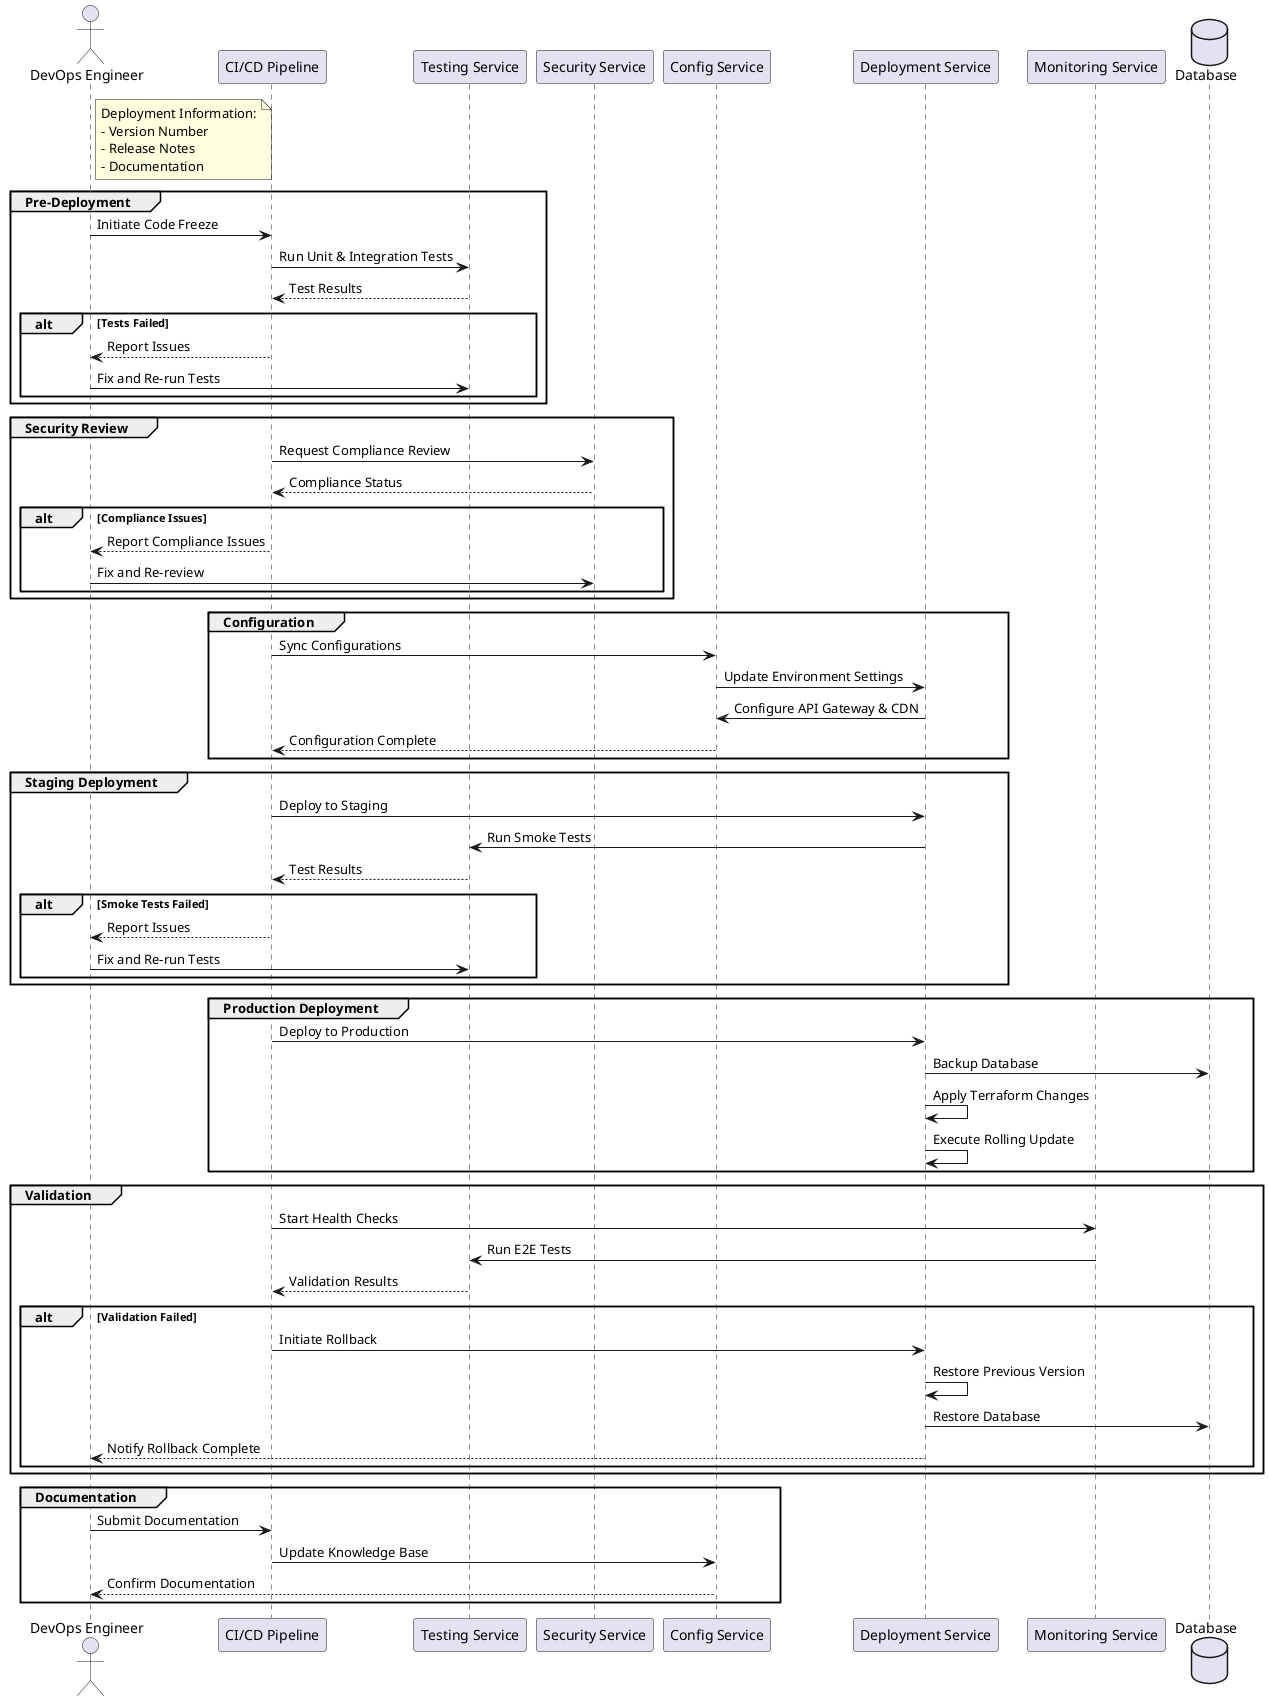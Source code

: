 @startuml
actor "DevOps Engineer" as DevOps
participant "CI/CD Pipeline" as Pipeline
participant "Testing Service" as Testing
participant "Security Service" as Security
participant "Config Service" as Config
participant "Deployment Service" as Deploy
participant "Monitoring Service" as Monitor
database "Database" as DB

note right of DevOps
    Deployment Information:
    - Version Number
    - Release Notes
    - Documentation
end note

group Pre-Deployment
    DevOps -> Pipeline: Initiate Code Freeze
    Pipeline -> Testing: Run Unit & Integration Tests
    Testing --> Pipeline: Test Results
    alt Tests Failed
        Pipeline --> DevOps: Report Issues
        DevOps -> Testing: Fix and Re-run Tests
    end
end

group Security Review
    Pipeline -> Security: Request Compliance Review
    Security --> Pipeline: Compliance Status
    alt Compliance Issues
        Pipeline --> DevOps: Report Compliance Issues
        DevOps -> Security: Fix and Re-review
    end
end

group Configuration
    Pipeline -> Config: Sync Configurations
    Config -> Deploy: Update Environment Settings
    Deploy -> Config: Configure API Gateway & CDN
    Config --> Pipeline: Configuration Complete
end

group Staging Deployment
    Pipeline -> Deploy: Deploy to Staging
    Deploy -> Testing: Run Smoke Tests
    Testing --> Pipeline: Test Results
    alt Smoke Tests Failed
        Pipeline --> DevOps: Report Issues
        DevOps -> Testing: Fix and Re-run Tests
    end
end

group Production Deployment
    Pipeline -> Deploy: Deploy to Production
    Deploy -> DB: Backup Database
    Deploy -> Deploy: Apply Terraform Changes
    Deploy -> Deploy: Execute Rolling Update
end

group Validation
    Pipeline -> Monitor: Start Health Checks
    Monitor -> Testing: Run E2E Tests
    Testing --> Pipeline: Validation Results
    alt Validation Failed
        Pipeline -> Deploy: Initiate Rollback
        Deploy -> Deploy: Restore Previous Version
        Deploy -> DB: Restore Database
        Deploy --> DevOps: Notify Rollback Complete
    end
end

group Documentation
    DevOps -> Pipeline: Submit Documentation
    Pipeline -> Config: Update Knowledge Base
    Config --> DevOps: Confirm Documentation
end

@enduml
